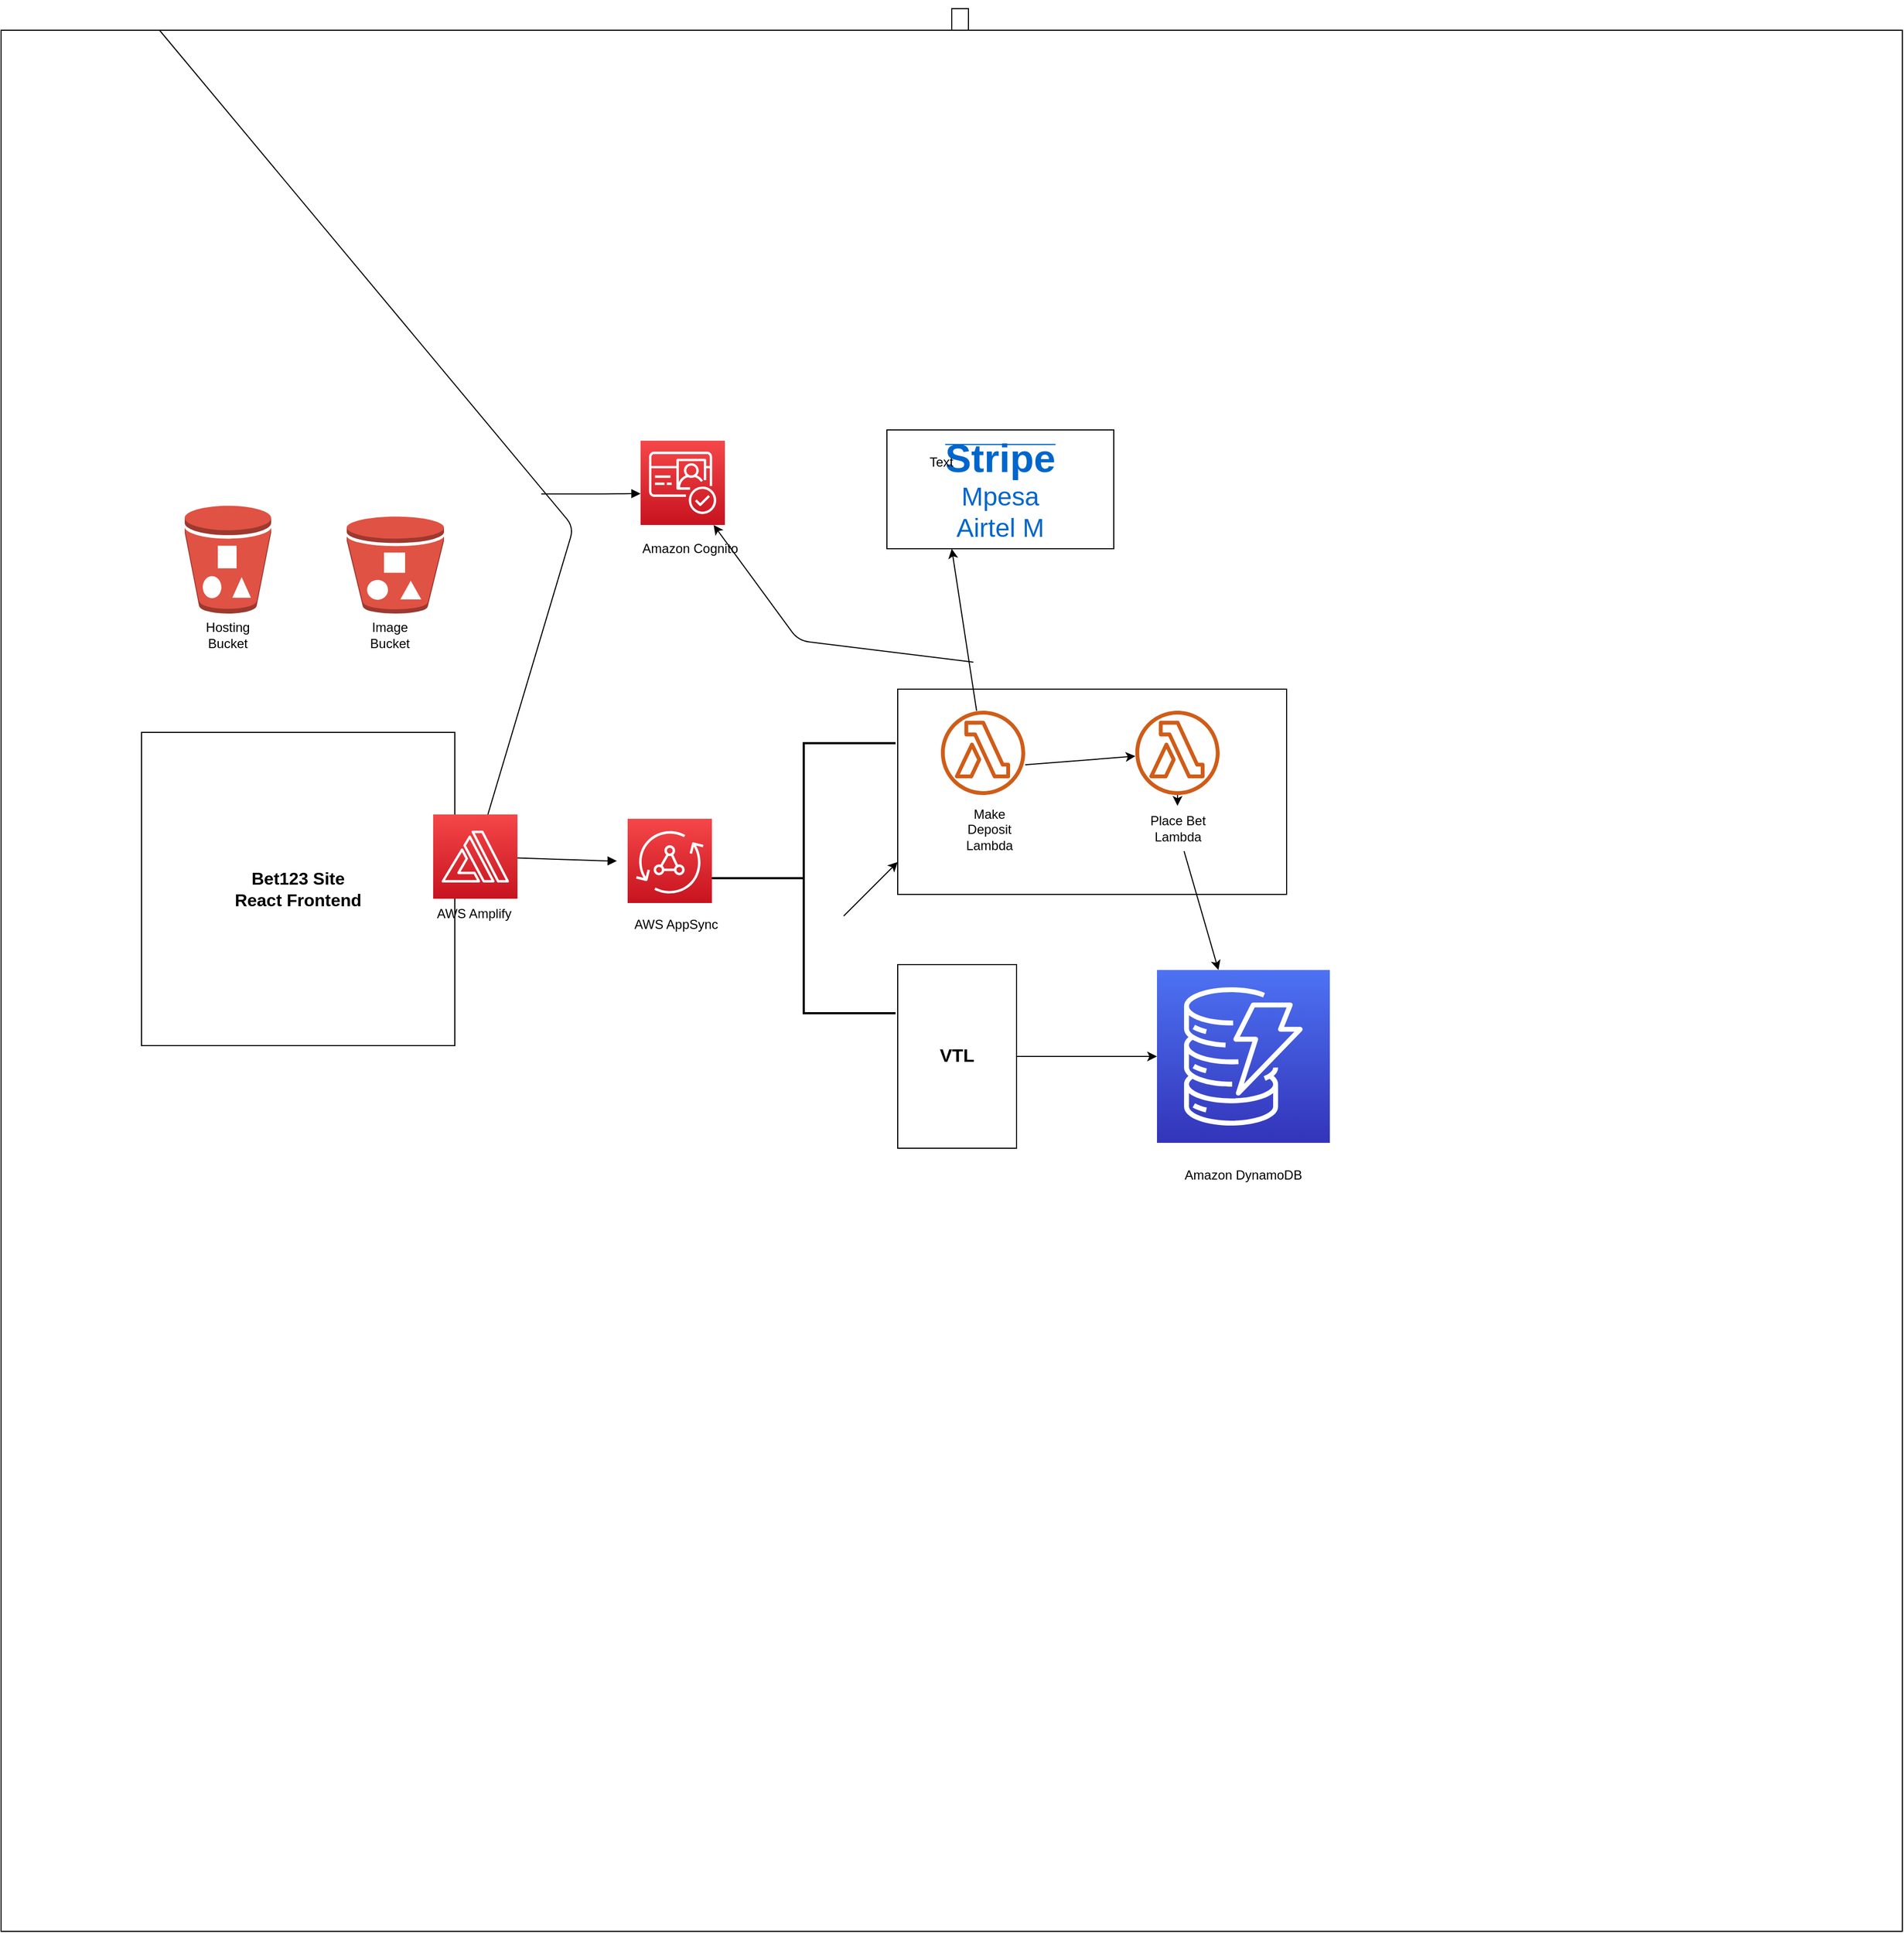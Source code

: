 <mxfile version="13.10.0" type="github">
  <diagram id="LoJtkDgJV5zuZ0UButRT" name="Page-2">
    <mxGraphModel dx="2249" dy="1970" grid="1" gridSize="10" guides="1" tooltips="1" connect="1" arrows="1" fold="1" page="1" pageScale="1" pageWidth="827" pageHeight="1169" math="0" shadow="0">
      <root>
        <mxCell id="3e7g7bbxCxHq83Mi6UtR-0" />
        <mxCell id="3e7g7bbxCxHq83Mi6UtR-1" parent="3e7g7bbxCxHq83Mi6UtR-0" />
        <mxCell id="0tiqqK7Gh2DmQwWfJ2oh-0" style="edgeStyle=orthogonalEdgeStyle;rounded=0;orthogonalLoop=1;jettySize=auto;html=1;" edge="1" parent="3e7g7bbxCxHq83Mi6UtR-1" source="0tiqqK7Gh2DmQwWfJ2oh-1">
          <mxGeometry relative="1" as="geometry">
            <mxPoint x="855" y="-310" as="targetPoint" />
          </mxGeometry>
        </mxCell>
        <mxCell id="0tiqqK7Gh2DmQwWfJ2oh-1" value="" style="whiteSpace=wrap;html=1;aspect=fixed;" vertex="1" parent="3e7g7bbxCxHq83Mi6UtR-1">
          <mxGeometry x="-40" y="-430" width="1760" height="1760" as="geometry" />
        </mxCell>
        <mxCell id="0tiqqK7Gh2DmQwWfJ2oh-2" value="" style="outlineConnect=0;dashed=0;verticalLabelPosition=bottom;verticalAlign=top;align=center;html=1;shape=mxgraph.aws3.bucket_with_objects;fillColor=#E05243;gradientColor=none;" vertex="1" parent="3e7g7bbxCxHq83Mi6UtR-1">
          <mxGeometry x="130" y="10" width="80" height="100" as="geometry" />
        </mxCell>
        <mxCell id="0tiqqK7Gh2DmQwWfJ2oh-3" value="" style="outlineConnect=0;dashed=0;verticalLabelPosition=bottom;verticalAlign=top;align=center;html=1;shape=mxgraph.aws3.bucket_with_objects;fillColor=#E05243;gradientColor=none;" vertex="1" parent="3e7g7bbxCxHq83Mi6UtR-1">
          <mxGeometry x="280" y="20" width="90" height="90" as="geometry" />
        </mxCell>
        <mxCell id="0tiqqK7Gh2DmQwWfJ2oh-4" value="&lt;font style=&quot;font-size: 16px&quot;&gt;&lt;b&gt;Bet123 Site&lt;br&gt;React Frontend&lt;/b&gt;&lt;/font&gt;" style="whiteSpace=wrap;html=1;aspect=fixed;" vertex="1" parent="3e7g7bbxCxHq83Mi6UtR-1">
          <mxGeometry x="90" y="220" width="290" height="290" as="geometry" />
        </mxCell>
        <mxCell id="0tiqqK7Gh2DmQwWfJ2oh-5" value="" style="shape=image;html=1;verticalAlign=top;verticalLabelPosition=bottom;labelBackgroundColor=#ffffff;imageAspect=0;aspect=fixed;image=https://cdn4.iconfinder.com/data/icons/logos-3/600/React.js_logo-128.png" vertex="1" parent="3e7g7bbxCxHq83Mi6UtR-1">
          <mxGeometry x="160" y="220" width="128" height="128" as="geometry" />
        </mxCell>
        <mxCell id="0tiqqK7Gh2DmQwWfJ2oh-6" value="" style="outlineConnect=0;fontColor=#232F3E;gradientColor=#F54749;gradientDirection=north;fillColor=#C7131F;strokeColor=#ffffff;dashed=0;verticalLabelPosition=bottom;verticalAlign=top;align=center;html=1;fontSize=12;fontStyle=0;aspect=fixed;shape=mxgraph.aws4.resourceIcon;resIcon=mxgraph.aws4.amplify;" vertex="1" parent="3e7g7bbxCxHq83Mi6UtR-1">
          <mxGeometry x="360" y="296" width="78" height="78" as="geometry" />
        </mxCell>
        <mxCell id="0tiqqK7Gh2DmQwWfJ2oh-7" value="" style="outlineConnect=0;fontColor=#232F3E;gradientColor=#F54749;gradientDirection=north;fillColor=#C7131F;strokeColor=#ffffff;dashed=0;verticalLabelPosition=bottom;verticalAlign=top;align=center;html=1;fontSize=12;fontStyle=0;aspect=fixed;shape=mxgraph.aws4.resourceIcon;resIcon=mxgraph.aws4.appsync;" vertex="1" parent="3e7g7bbxCxHq83Mi6UtR-1">
          <mxGeometry x="540" y="300" width="78" height="78" as="geometry" />
        </mxCell>
        <mxCell id="0tiqqK7Gh2DmQwWfJ2oh-8" value="" style="outlineConnect=0;fontColor=#232F3E;gradientColor=#F54749;gradientDirection=north;fillColor=#C7131F;strokeColor=#ffffff;dashed=0;verticalLabelPosition=bottom;verticalAlign=top;align=center;html=1;fontSize=12;fontStyle=0;aspect=fixed;shape=mxgraph.aws4.resourceIcon;resIcon=mxgraph.aws4.cognito;" vertex="1" parent="3e7g7bbxCxHq83Mi6UtR-1">
          <mxGeometry x="552" y="-50" width="78" height="78" as="geometry" />
        </mxCell>
        <mxCell id="0tiqqK7Gh2DmQwWfJ2oh-9" value="&lt;font color=&quot;#0066cc&quot;&gt;&lt;strike&gt;&lt;b style=&quot;font-size: 36px&quot;&gt;Stripe&lt;/b&gt;&lt;br&gt;&lt;/strike&gt;&lt;font style=&quot;font-size: 24px&quot;&gt;Mpesa&lt;br&gt;Airtel M&lt;/font&gt;&lt;br&gt;&lt;/font&gt;" style="rounded=0;whiteSpace=wrap;html=1;" vertex="1" parent="3e7g7bbxCxHq83Mi6UtR-1">
          <mxGeometry x="780" y="-60" width="210" height="110" as="geometry" />
        </mxCell>
        <mxCell id="0tiqqK7Gh2DmQwWfJ2oh-10" value="" style="rounded=0;whiteSpace=wrap;html=1;" vertex="1" parent="3e7g7bbxCxHq83Mi6UtR-1">
          <mxGeometry x="790" y="180" width="360" height="190" as="geometry" />
        </mxCell>
        <mxCell id="0tiqqK7Gh2DmQwWfJ2oh-11" value="" style="outlineConnect=0;fontColor=#232F3E;gradientColor=none;fillColor=#D05C17;strokeColor=none;dashed=0;verticalLabelPosition=bottom;verticalAlign=top;align=center;html=1;fontSize=12;fontStyle=0;aspect=fixed;pointerEvents=1;shape=mxgraph.aws4.lambda_function;" vertex="1" parent="3e7g7bbxCxHq83Mi6UtR-1">
          <mxGeometry x="830" y="200" width="78" height="78" as="geometry" />
        </mxCell>
        <mxCell id="0tiqqK7Gh2DmQwWfJ2oh-12" value="" style="outlineConnect=0;fontColor=#232F3E;gradientColor=none;fillColor=#D05C17;strokeColor=none;dashed=0;verticalLabelPosition=bottom;verticalAlign=top;align=center;html=1;fontSize=12;fontStyle=0;aspect=fixed;pointerEvents=1;shape=mxgraph.aws4.lambda_function;" vertex="1" parent="3e7g7bbxCxHq83Mi6UtR-1">
          <mxGeometry x="1010" y="200" width="78" height="78" as="geometry" />
        </mxCell>
        <mxCell id="0tiqqK7Gh2DmQwWfJ2oh-13" value="&lt;font style=&quot;font-size: 17px&quot;&gt;&lt;b&gt;VTL&lt;/b&gt;&lt;/font&gt;" style="rounded=0;whiteSpace=wrap;html=1;direction=south;" vertex="1" parent="3e7g7bbxCxHq83Mi6UtR-1">
          <mxGeometry x="790" y="435" width="110" height="170" as="geometry" />
        </mxCell>
        <mxCell id="0tiqqK7Gh2DmQwWfJ2oh-14" value="" style="outlineConnect=0;fontColor=#232F3E;gradientColor=#4D72F3;gradientDirection=north;fillColor=#3334B9;strokeColor=#ffffff;dashed=0;verticalLabelPosition=bottom;verticalAlign=top;align=center;html=1;fontSize=12;fontStyle=0;aspect=fixed;shape=mxgraph.aws4.resourceIcon;resIcon=mxgraph.aws4.dynamodb;" vertex="1" parent="3e7g7bbxCxHq83Mi6UtR-1">
          <mxGeometry x="1030" y="440" width="160" height="160" as="geometry" />
        </mxCell>
        <mxCell id="0tiqqK7Gh2DmQwWfJ2oh-15" value="Hosting&lt;br&gt;Bucket" style="text;html=1;strokeColor=none;fillColor=none;align=center;verticalAlign=middle;whiteSpace=wrap;rounded=0;" vertex="1" parent="3e7g7bbxCxHq83Mi6UtR-1">
          <mxGeometry x="150" y="120" width="40" height="20" as="geometry" />
        </mxCell>
        <mxCell id="0tiqqK7Gh2DmQwWfJ2oh-16" value="Image&lt;br&gt;Bucket" style="text;html=1;strokeColor=none;fillColor=none;align=center;verticalAlign=middle;whiteSpace=wrap;rounded=0;" vertex="1" parent="3e7g7bbxCxHq83Mi6UtR-1">
          <mxGeometry x="300" y="120" width="40" height="20" as="geometry" />
        </mxCell>
        <mxCell id="0tiqqK7Gh2DmQwWfJ2oh-17" value="AWS Amplify" style="text;html=1;strokeColor=none;fillColor=none;align=center;verticalAlign=middle;whiteSpace=wrap;rounded=0;" vertex="1" parent="3e7g7bbxCxHq83Mi6UtR-1">
          <mxGeometry x="358" y="378" width="80" height="20" as="geometry" />
        </mxCell>
        <mxCell id="0tiqqK7Gh2DmQwWfJ2oh-18" value="AWS AppSync" style="text;html=1;strokeColor=none;fillColor=none;align=center;verticalAlign=middle;whiteSpace=wrap;rounded=0;" vertex="1" parent="3e7g7bbxCxHq83Mi6UtR-1">
          <mxGeometry x="540" y="388" width="90" height="20" as="geometry" />
        </mxCell>
        <mxCell id="0tiqqK7Gh2DmQwWfJ2oh-19" value="Amazon Cognito" style="text;html=1;strokeColor=none;fillColor=none;align=center;verticalAlign=middle;whiteSpace=wrap;rounded=0;" vertex="1" parent="3e7g7bbxCxHq83Mi6UtR-1">
          <mxGeometry x="552" y="40" width="92" height="20" as="geometry" />
        </mxCell>
        <mxCell id="0tiqqK7Gh2DmQwWfJ2oh-20" value="Amazon DynamoDB" style="text;html=1;strokeColor=none;fillColor=none;align=center;verticalAlign=middle;whiteSpace=wrap;rounded=0;" vertex="1" parent="3e7g7bbxCxHq83Mi6UtR-1">
          <mxGeometry x="1040" y="620" width="140" height="20" as="geometry" />
        </mxCell>
        <mxCell id="0tiqqK7Gh2DmQwWfJ2oh-21" value="Make Deposit Lambda" style="text;html=1;strokeColor=none;fillColor=none;align=center;verticalAlign=middle;whiteSpace=wrap;rounded=0;" vertex="1" parent="3e7g7bbxCxHq83Mi6UtR-1">
          <mxGeometry x="840" y="290" width="70" height="40" as="geometry" />
        </mxCell>
        <mxCell id="0tiqqK7Gh2DmQwWfJ2oh-22" value="" style="endArrow=block;html=1;endFill=1;" edge="1" parent="3e7g7bbxCxHq83Mi6UtR-1" source="0tiqqK7Gh2DmQwWfJ2oh-6">
          <mxGeometry width="50" height="50" relative="1" as="geometry">
            <mxPoint x="510" y="370" as="sourcePoint" />
            <mxPoint x="530" y="339" as="targetPoint" />
            <Array as="points">
              <mxPoint x="520" y="339" />
            </Array>
          </mxGeometry>
        </mxCell>
        <mxCell id="0tiqqK7Gh2DmQwWfJ2oh-23" value="" style="endArrow=block;html=1;endFill=1;" edge="1" parent="3e7g7bbxCxHq83Mi6UtR-1">
          <mxGeometry width="50" height="50" relative="1" as="geometry">
            <mxPoint x="460" y="-0.71" as="sourcePoint" />
            <mxPoint x="552" y="-1.0" as="targetPoint" />
            <Array as="points">
              <mxPoint x="500" y="-0.71" />
              <mxPoint x="510" y="-0.71" />
              <mxPoint x="520" y="-0.71" />
              <mxPoint x="542" y="-1.0" />
            </Array>
          </mxGeometry>
        </mxCell>
        <mxCell id="0tiqqK7Gh2DmQwWfJ2oh-24" value="" style="endArrow=none;html=1;" edge="1" parent="3e7g7bbxCxHq83Mi6UtR-1" source="0tiqqK7Gh2DmQwWfJ2oh-6" target="0tiqqK7Gh2DmQwWfJ2oh-1">
          <mxGeometry width="50" height="50" relative="1" as="geometry">
            <mxPoint x="400" y="290" as="sourcePoint" />
            <mxPoint x="430" y="120" as="targetPoint" />
            <Array as="points">
              <mxPoint x="490" y="30" />
            </Array>
          </mxGeometry>
        </mxCell>
        <mxCell id="0tiqqK7Gh2DmQwWfJ2oh-25" value="" style="strokeWidth=2;html=1;shape=mxgraph.flowchart.annotation_2;align=left;labelPosition=right;pointerEvents=1;" vertex="1" parent="3e7g7bbxCxHq83Mi6UtR-1">
          <mxGeometry x="618" y="230" width="170" height="250" as="geometry" />
        </mxCell>
        <mxCell id="0tiqqK7Gh2DmQwWfJ2oh-26" value="" style="endArrow=classic;html=1;" edge="1" parent="3e7g7bbxCxHq83Mi6UtR-1" source="0tiqqK7Gh2DmQwWfJ2oh-11">
          <mxGeometry width="50" height="50" relative="1" as="geometry">
            <mxPoint x="790" y="100" as="sourcePoint" />
            <mxPoint x="840" y="50" as="targetPoint" />
          </mxGeometry>
        </mxCell>
        <mxCell id="0tiqqK7Gh2DmQwWfJ2oh-27" value="" style="endArrow=classic;html=1;" edge="1" parent="3e7g7bbxCxHq83Mi6UtR-1" target="0tiqqK7Gh2DmQwWfJ2oh-12">
          <mxGeometry width="50" height="50" relative="1" as="geometry">
            <mxPoint x="908" y="250" as="sourcePoint" />
            <mxPoint x="958" y="200" as="targetPoint" />
          </mxGeometry>
        </mxCell>
        <mxCell id="0tiqqK7Gh2DmQwWfJ2oh-28" value="" style="endArrow=classic;html=1;" edge="1" parent="3e7g7bbxCxHq83Mi6UtR-1" source="0tiqqK7Gh2DmQwWfJ2oh-31" target="0tiqqK7Gh2DmQwWfJ2oh-14">
          <mxGeometry width="50" height="50" relative="1" as="geometry">
            <mxPoint x="1024" y="328" as="sourcePoint" />
            <mxPoint x="1074" y="278" as="targetPoint" />
          </mxGeometry>
        </mxCell>
        <mxCell id="0tiqqK7Gh2DmQwWfJ2oh-29" value="" style="endArrow=classic;html=1;" edge="1" parent="3e7g7bbxCxHq83Mi6UtR-1" target="0tiqqK7Gh2DmQwWfJ2oh-14">
          <mxGeometry width="50" height="50" relative="1" as="geometry">
            <mxPoint x="900" y="520" as="sourcePoint" />
            <mxPoint x="950" y="470" as="targetPoint" />
          </mxGeometry>
        </mxCell>
        <mxCell id="0tiqqK7Gh2DmQwWfJ2oh-30" value="" style="endArrow=classic;html=1;" edge="1" parent="3e7g7bbxCxHq83Mi6UtR-1" target="0tiqqK7Gh2DmQwWfJ2oh-8">
          <mxGeometry width="50" height="50" relative="1" as="geometry">
            <mxPoint x="860" y="155" as="sourcePoint" />
            <mxPoint x="728" y="105" as="targetPoint" />
            <Array as="points">
              <mxPoint x="698" y="135" />
            </Array>
          </mxGeometry>
        </mxCell>
        <mxCell id="0tiqqK7Gh2DmQwWfJ2oh-31" value="Place Bet Lambda" style="text;html=1;strokeColor=none;fillColor=none;align=center;verticalAlign=middle;whiteSpace=wrap;rounded=0;" vertex="1" parent="3e7g7bbxCxHq83Mi6UtR-1">
          <mxGeometry x="1003.5" y="288" width="91" height="42" as="geometry" />
        </mxCell>
        <mxCell id="0tiqqK7Gh2DmQwWfJ2oh-32" value="" style="endArrow=classic;html=1;" edge="1" parent="3e7g7bbxCxHq83Mi6UtR-1" source="0tiqqK7Gh2DmQwWfJ2oh-12" target="0tiqqK7Gh2DmQwWfJ2oh-31">
          <mxGeometry width="50" height="50" relative="1" as="geometry">
            <mxPoint x="1057.466" y="278" as="sourcePoint" />
            <mxPoint x="1092.633" y="440" as="targetPoint" />
          </mxGeometry>
        </mxCell>
        <mxCell id="0tiqqK7Gh2DmQwWfJ2oh-33" value="Text" style="text;html=1;align=center;verticalAlign=middle;resizable=0;points=[];autosize=1;" vertex="1" parent="3e7g7bbxCxHq83Mi6UtR-1">
          <mxGeometry x="810" y="-40" width="40" height="20" as="geometry" />
        </mxCell>
        <mxCell id="0tiqqK7Gh2DmQwWfJ2oh-35" value="" style="endArrow=classic;html=1;" edge="1" parent="3e7g7bbxCxHq83Mi6UtR-1">
          <mxGeometry width="50" height="50" relative="1" as="geometry">
            <mxPoint x="740" y="390" as="sourcePoint" />
            <mxPoint x="790" y="340" as="targetPoint" />
          </mxGeometry>
        </mxCell>
      </root>
    </mxGraphModel>
  </diagram>
</mxfile>
